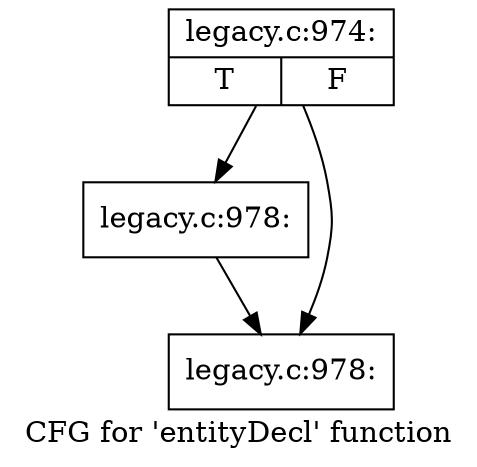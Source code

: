 digraph "CFG for 'entityDecl' function" {
	label="CFG for 'entityDecl' function";

	Node0x494fe90 [shape=record,label="{legacy.c:974:|{<s0>T|<s1>F}}"];
	Node0x494fe90 -> Node0x4951270;
	Node0x494fe90 -> Node0x49512c0;
	Node0x4951270 [shape=record,label="{legacy.c:978:}"];
	Node0x4951270 -> Node0x49512c0;
	Node0x49512c0 [shape=record,label="{legacy.c:978:}"];
}
